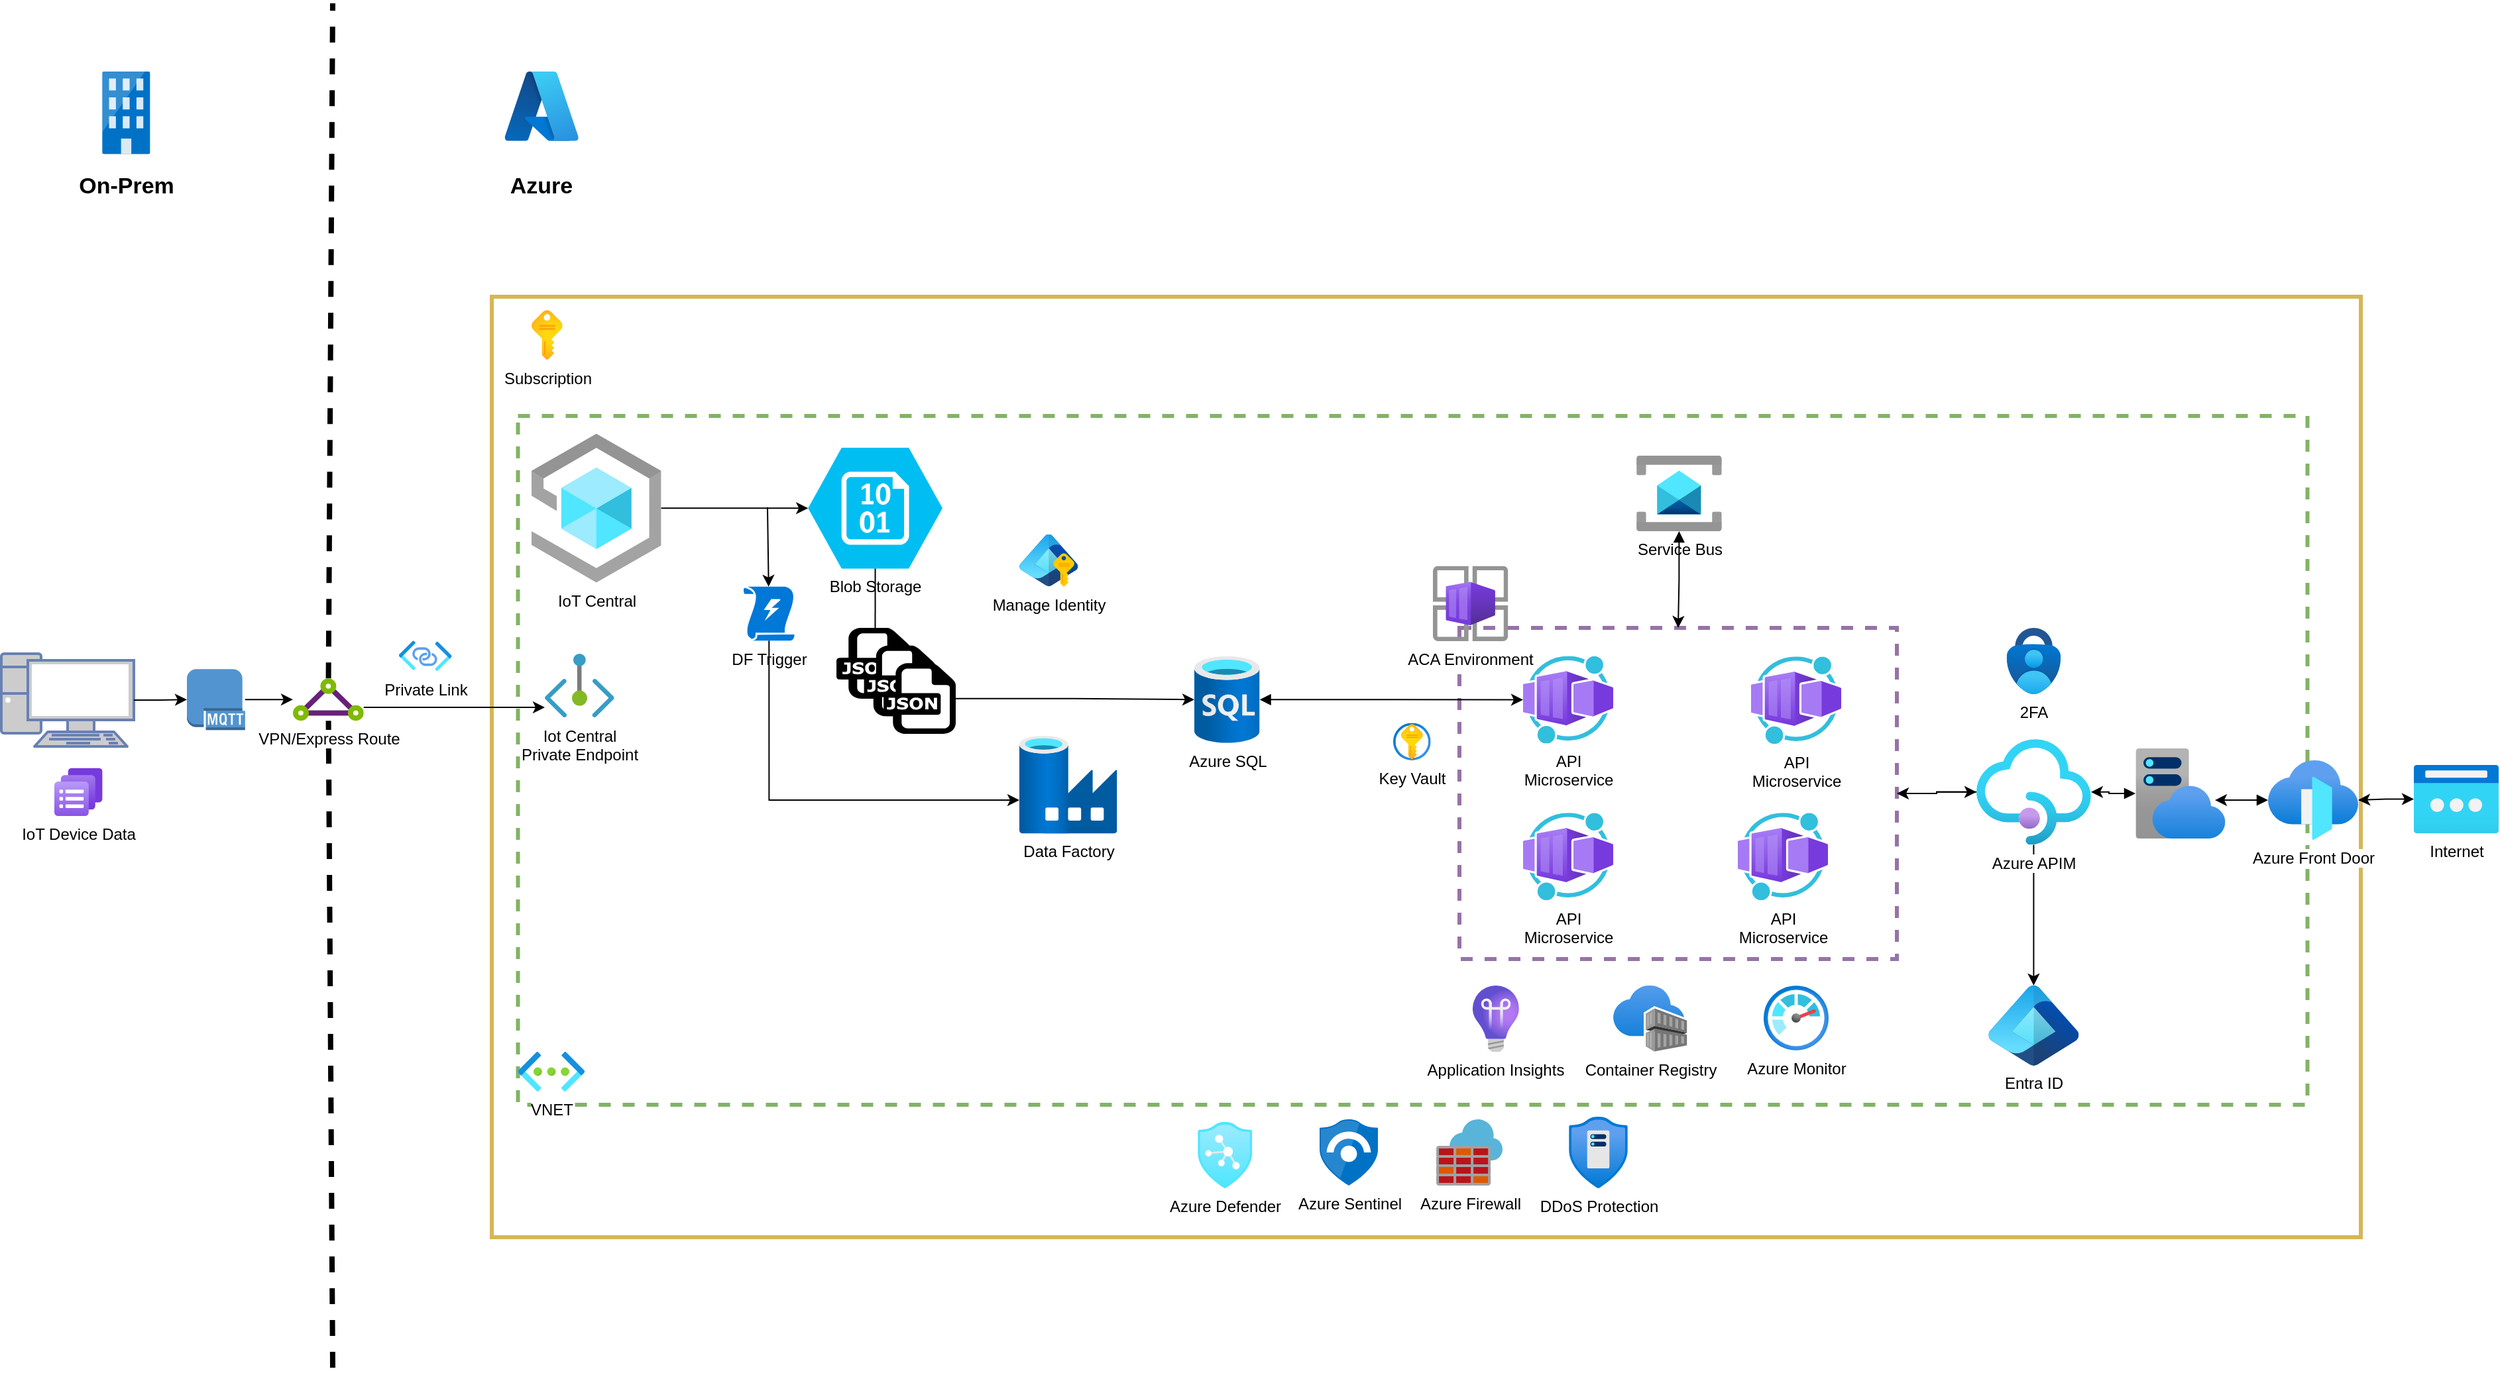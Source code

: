 <mxfile version="26.0.10" pages="2">
  <diagram name="Whole" id="AuyXfq2_moRyz8LbtVFH">
    <mxGraphModel dx="2347" dy="1424" grid="1" gridSize="10" guides="1" tooltips="1" connect="1" arrows="1" fold="1" page="1" pageScale="1" pageWidth="1920" pageHeight="1200" math="0" shadow="0">
      <root>
        <mxCell id="0" />
        <mxCell id="1" parent="0" />
        <mxCell id="g120J7WL0OqZ0HNRY8yo-186" value="" style="whiteSpace=wrap;html=1;fillColor=none;strokeColor=#d6b656;strokeWidth=3;" vertex="1" parent="1">
          <mxGeometry x="390" y="310" width="1410" height="710" as="geometry" />
        </mxCell>
        <mxCell id="g120J7WL0OqZ0HNRY8yo-152" value="" style="whiteSpace=wrap;html=1;fillColor=none;dashed=1;strokeColor=#82b366;strokeWidth=3;" vertex="1" parent="1">
          <mxGeometry x="409.75" y="400" width="1350" height="520" as="geometry" />
        </mxCell>
        <mxCell id="g120J7WL0OqZ0HNRY8yo-98" style="edgeStyle=orthogonalEdgeStyle;rounded=0;orthogonalLoop=1;jettySize=auto;html=1;" edge="1" parent="1" source="g120J7WL0OqZ0HNRY8yo-49" target="g120J7WL0OqZ0HNRY8yo-31">
          <mxGeometry relative="1" as="geometry" />
        </mxCell>
        <mxCell id="g120J7WL0OqZ0HNRY8yo-49" value="" style="whiteSpace=wrap;html=1;fillColor=none;dashed=1;strokeColor=#9673a6;strokeWidth=3;" vertex="1" parent="1">
          <mxGeometry x="1120" y="560" width="330" height="250" as="geometry" />
        </mxCell>
        <mxCell id="g120J7WL0OqZ0HNRY8yo-4" value="" style="image;sketch=0;aspect=fixed;html=1;points=[];align=center;fontSize=12;image=img/lib/mscae/Exchange_On_premises_Access.svg;" vertex="1" parent="1">
          <mxGeometry x="96.09" y="140" width="36.2" height="62.42" as="geometry" />
        </mxCell>
        <mxCell id="g120J7WL0OqZ0HNRY8yo-10" value="VNET" style="image;aspect=fixed;html=1;points=[];align=center;fontSize=12;image=img/lib/azure2/networking/Virtual_Networks.svg;" vertex="1" parent="1">
          <mxGeometry x="409.75" y="880" width="50.25" height="30" as="geometry" />
        </mxCell>
        <mxCell id="g120J7WL0OqZ0HNRY8yo-11" value="" style="image;aspect=fixed;html=1;points=[];align=center;fontSize=12;image=img/lib/azure2/other/Azure_A.svg;" vertex="1" parent="1">
          <mxGeometry x="399.8" y="140" width="55.59" height="52.42" as="geometry" />
        </mxCell>
        <mxCell id="g120J7WL0OqZ0HNRY8yo-14" value="IoT Central" style="image;aspect=fixed;html=1;points=[];align=center;fontSize=12;image=img/lib/azure2/iot/IoT_Central_Applications.svg;" vertex="1" parent="1">
          <mxGeometry x="420" y="413.38" width="97.82" height="112.5" as="geometry" />
        </mxCell>
        <mxCell id="g120J7WL0OqZ0HNRY8yo-15" value="Iot Central&lt;br&gt;Private Endpoint" style="image;aspect=fixed;html=1;points=[];align=center;fontSize=12;image=img/lib/azure2/networking/Private_Endpoint.svg;" vertex="1" parent="1">
          <mxGeometry x="430" y="579.5" width="52.36" height="48" as="geometry" />
        </mxCell>
        <mxCell id="g120J7WL0OqZ0HNRY8yo-16" value="On-Prem" style="text;strokeColor=none;align=center;fillColor=none;html=1;verticalAlign=middle;whiteSpace=wrap;rounded=0;fontStyle=1;fontSize=17;" vertex="1" parent="1">
          <mxGeometry x="76.59" y="212.42" width="75.2" height="30" as="geometry" />
        </mxCell>
        <mxCell id="g120J7WL0OqZ0HNRY8yo-20" value="Azure" style="text;strokeColor=none;align=center;fillColor=none;html=1;verticalAlign=middle;whiteSpace=wrap;rounded=0;fontStyle=1;fontSize=17;" vertex="1" parent="1">
          <mxGeometry x="390" y="212.42" width="75.2" height="30" as="geometry" />
        </mxCell>
        <mxCell id="g120J7WL0OqZ0HNRY8yo-181" style="edgeStyle=orthogonalEdgeStyle;rounded=0;orthogonalLoop=1;jettySize=auto;html=1;" edge="1" parent="1" source="g120J7WL0OqZ0HNRY8yo-21" target="g120J7WL0OqZ0HNRY8yo-15">
          <mxGeometry relative="1" as="geometry">
            <Array as="points">
              <mxPoint x="400" y="620" />
              <mxPoint x="400" y="620" />
            </Array>
          </mxGeometry>
        </mxCell>
        <mxCell id="g120J7WL0OqZ0HNRY8yo-25" value="Blob Storage&lt;div&gt;&lt;br&gt;&lt;/div&gt;" style="verticalLabelPosition=bottom;html=1;verticalAlign=top;align=center;strokeColor=none;fillColor=#00BEF2;shape=mxgraph.azure.storage_blob;" vertex="1" parent="1">
          <mxGeometry x="628.61" y="424.01" width="101.39" height="91.25" as="geometry" />
        </mxCell>
        <mxCell id="g120J7WL0OqZ0HNRY8yo-26" value="Data Factory" style="image;aspect=fixed;html=1;points=[];align=center;fontSize=12;image=img/lib/azure2/databases/Data_Factory.svg;" vertex="1" parent="1">
          <mxGeometry x="788" y="641.51" width="73.75" height="73.75" as="geometry" />
        </mxCell>
        <mxCell id="g120J7WL0OqZ0HNRY8yo-28" value="ACA Environment" style="image;aspect=fixed;html=1;points=[];align=center;fontSize=12;image=img/lib/azure2/other/Container_App_Environments.svg;" vertex="1" parent="1">
          <mxGeometry x="1100" y="513.28" width="56.72" height="56.72" as="geometry" />
        </mxCell>
        <mxCell id="g120J7WL0OqZ0HNRY8yo-91" style="edgeStyle=orthogonalEdgeStyle;rounded=0;orthogonalLoop=1;jettySize=auto;html=1;" edge="1" parent="1" source="g120J7WL0OqZ0HNRY8yo-31" target="g120J7WL0OqZ0HNRY8yo-36">
          <mxGeometry relative="1" as="geometry" />
        </mxCell>
        <mxCell id="g120J7WL0OqZ0HNRY8yo-97" value="" style="edgeStyle=orthogonalEdgeStyle;rounded=0;orthogonalLoop=1;jettySize=auto;html=1;" edge="1" parent="1" source="g120J7WL0OqZ0HNRY8yo-31" target="g120J7WL0OqZ0HNRY8yo-49">
          <mxGeometry relative="1" as="geometry" />
        </mxCell>
        <mxCell id="g120J7WL0OqZ0HNRY8yo-31" value="Azure APIM" style="image;aspect=fixed;html=1;points=[];align=center;fontSize=12;image=img/lib/azure2/app_services/API_Management_Services.svg;" vertex="1" parent="1">
          <mxGeometry x="1510" y="644.0" width="86.4" height="79.75" as="geometry" />
        </mxCell>
        <mxCell id="g120J7WL0OqZ0HNRY8yo-32" value="Azure Front Door" style="image;aspect=fixed;html=1;points=[];align=center;fontSize=12;image=img/lib/azure2/networking/Front_Doors.svg;" vertex="1" parent="1">
          <mxGeometry x="1730" y="660" width="68" height="60" as="geometry" />
        </mxCell>
        <mxCell id="g120J7WL0OqZ0HNRY8yo-140" style="edgeStyle=orthogonalEdgeStyle;rounded=0;orthogonalLoop=1;jettySize=auto;html=1;startArrow=classic;startFill=1;" edge="1" parent="1" source="g120J7WL0OqZ0HNRY8yo-33" target="g120J7WL0OqZ0HNRY8yo-32">
          <mxGeometry relative="1" as="geometry">
            <mxPoint x="1900" y="600" as="targetPoint" />
          </mxGeometry>
        </mxCell>
        <mxCell id="g120J7WL0OqZ0HNRY8yo-33" value="Internet" style="image;aspect=fixed;html=1;points=[];align=center;fontSize=12;image=img/lib/azure2/networking/Public_IP_Addresses_Classic.svg;" vertex="1" parent="1">
          <mxGeometry x="1840" y="663.26" width="64" height="52" as="geometry" />
        </mxCell>
        <mxCell id="g120J7WL0OqZ0HNRY8yo-36" value="Entra ID" style="image;aspect=fixed;html=1;points=[];align=center;fontSize=12;image=img/lib/azure2/other/Entra_Identity.svg;" vertex="1" parent="1">
          <mxGeometry x="1519.2" y="830" width="68" height="60.44" as="geometry" />
        </mxCell>
        <mxCell id="g120J7WL0OqZ0HNRY8yo-37" value="Service Bus" style="image;aspect=fixed;html=1;points=[];align=center;fontSize=12;image=img/lib/azure2/integration/Service_Bus.svg;" vertex="1" parent="1">
          <mxGeometry x="1253.4" y="430" width="64.6" height="57" as="geometry" />
        </mxCell>
        <mxCell id="g120J7WL0OqZ0HNRY8yo-40" value="Azure Firewall" style="image;sketch=0;aspect=fixed;html=1;points=[];align=center;fontSize=12;image=img/lib/mscae/Azure_Firewall.svg;" vertex="1" parent="1">
          <mxGeometry x="1102.52" y="931" width="50" height="50" as="geometry" />
        </mxCell>
        <mxCell id="g120J7WL0OqZ0HNRY8yo-43" value="Container Registry" style="image;aspect=fixed;html=1;points=[];align=center;fontSize=12;image=img/lib/azure2/containers/Container_Registries.svg;" vertex="1" parent="1">
          <mxGeometry x="1236" y="830" width="55.74" height="50" as="geometry" />
        </mxCell>
        <mxCell id="g120J7WL0OqZ0HNRY8yo-47" value="Subscription" style="image;aspect=fixed;html=1;points=[];align=center;fontSize=12;image=img/lib/azure2/general/Subscriptions.svg;" vertex="1" parent="1">
          <mxGeometry x="420" y="320" width="23.38" height="37.73" as="geometry" />
        </mxCell>
        <mxCell id="g120J7WL0OqZ0HNRY8yo-48" value="IoT Device Data" style="image;aspect=fixed;html=1;points=[];align=center;fontSize=12;image=img/lib/azure2/other/Log_Analytics_Query_Pack.svg;" vertex="1" parent="1">
          <mxGeometry x="60" y="665.72" width="36.31" height="36.31" as="geometry" />
        </mxCell>
        <mxCell id="g120J7WL0OqZ0HNRY8yo-54" value="API&lt;div&gt;Microservice&lt;/div&gt;" style="image;aspect=fixed;html=1;points=[];align=center;fontSize=12;image=img/lib/azure2/other/Worker_Container_App.svg;" vertex="1" parent="1">
          <mxGeometry x="1168" y="581.28" width="68" height="66" as="geometry" />
        </mxCell>
        <mxCell id="g120J7WL0OqZ0HNRY8yo-103" value="" style="group" vertex="1" connectable="0" parent="1">
          <mxGeometry x="650" y="560" width="90" height="80" as="geometry" />
        </mxCell>
        <mxCell id="g120J7WL0OqZ0HNRY8yo-100" value="" style="dashed=0;outlineConnect=0;html=1;align=center;labelPosition=center;verticalLabelPosition=bottom;verticalAlign=top;shape=mxgraph.weblogos.json" vertex="1" parent="g120J7WL0OqZ0HNRY8yo-103">
          <mxGeometry width="54.457" height="53.333" as="geometry" />
        </mxCell>
        <mxCell id="g120J7WL0OqZ0HNRY8yo-101" value="" style="dashed=0;outlineConnect=0;html=1;align=center;labelPosition=center;verticalLabelPosition=bottom;verticalAlign=top;shape=mxgraph.weblogos.json" vertex="1" parent="g120J7WL0OqZ0HNRY8yo-103">
          <mxGeometry x="18.781" y="13.333" width="54.457" height="53.333" as="geometry" />
        </mxCell>
        <mxCell id="g120J7WL0OqZ0HNRY8yo-102" value="" style="dashed=0;outlineConnect=0;html=1;align=center;labelPosition=center;verticalLabelPosition=bottom;verticalAlign=top;shape=mxgraph.weblogos.json" vertex="1" parent="g120J7WL0OqZ0HNRY8yo-103">
          <mxGeometry x="33.523" y="26.667" width="54.457" height="53.333" as="geometry" />
        </mxCell>
        <mxCell id="g120J7WL0OqZ0HNRY8yo-113" value="" style="group" vertex="1" connectable="0" parent="g120J7WL0OqZ0HNRY8yo-103">
          <mxGeometry x="2.02" width="87.98" height="80" as="geometry" />
        </mxCell>
        <mxCell id="g120J7WL0OqZ0HNRY8yo-114" value="" style="dashed=0;outlineConnect=0;html=1;align=center;labelPosition=center;verticalLabelPosition=bottom;verticalAlign=top;shape=mxgraph.weblogos.json" vertex="1" parent="g120J7WL0OqZ0HNRY8yo-113">
          <mxGeometry width="54.457" height="53.333" as="geometry" />
        </mxCell>
        <mxCell id="g120J7WL0OqZ0HNRY8yo-115" value="" style="dashed=0;outlineConnect=0;html=1;align=center;labelPosition=center;verticalLabelPosition=bottom;verticalAlign=top;shape=mxgraph.weblogos.json" vertex="1" parent="g120J7WL0OqZ0HNRY8yo-113">
          <mxGeometry x="18.781" y="13.333" width="54.457" height="53.333" as="geometry" />
        </mxCell>
        <mxCell id="g120J7WL0OqZ0HNRY8yo-116" value="" style="dashed=0;outlineConnect=0;html=1;align=center;labelPosition=center;verticalLabelPosition=bottom;verticalAlign=top;shape=mxgraph.weblogos.json" vertex="1" parent="g120J7WL0OqZ0HNRY8yo-113">
          <mxGeometry x="33.523" y="26.667" width="54.457" height="53.333" as="geometry" />
        </mxCell>
        <mxCell id="g120J7WL0OqZ0HNRY8yo-132" style="edgeStyle=orthogonalEdgeStyle;rounded=0;orthogonalLoop=1;jettySize=auto;html=1;exitX=0.5;exitY=1;exitDx=0;exitDy=0;exitPerimeter=0;" edge="1" parent="1" source="g120J7WL0OqZ0HNRY8yo-104" target="g120J7WL0OqZ0HNRY8yo-26">
          <mxGeometry relative="1" as="geometry">
            <Array as="points">
              <mxPoint x="599" y="690" />
            </Array>
          </mxGeometry>
        </mxCell>
        <mxCell id="g120J7WL0OqZ0HNRY8yo-126" value="Application Insights" style="image;aspect=fixed;html=1;points=[];align=center;fontSize=12;image=img/lib/azure2/devops/Application_Insights.svg;" vertex="1" parent="1">
          <mxGeometry x="1130" y="830" width="34.92" height="50" as="geometry" />
        </mxCell>
        <mxCell id="g120J7WL0OqZ0HNRY8yo-160" style="edgeStyle=orthogonalEdgeStyle;rounded=0;orthogonalLoop=1;jettySize=auto;html=1;startArrow=block;startFill=1;" edge="1" parent="1" source="g120J7WL0OqZ0HNRY8yo-58" target="g120J7WL0OqZ0HNRY8yo-54">
          <mxGeometry relative="1" as="geometry" />
        </mxCell>
        <mxCell id="g120J7WL0OqZ0HNRY8yo-58" value="Azure SQL" style="image;aspect=fixed;html=1;points=[];align=center;fontSize=12;image=img/lib/azure2/databases/SQL_Database.svg;" vertex="1" parent="1">
          <mxGeometry x="920" y="581.28" width="49.25" height="65.66" as="geometry" />
        </mxCell>
        <mxCell id="g120J7WL0OqZ0HNRY8yo-128" value="" style="endArrow=none;html=1;rounded=0;" edge="1" parent="1" source="g120J7WL0OqZ0HNRY8yo-25" target="g120J7WL0OqZ0HNRY8yo-114">
          <mxGeometry width="50" height="50" relative="1" as="geometry">
            <mxPoint x="600" y="559.13" as="sourcePoint" />
            <mxPoint x="661.622" y="749.13" as="targetPoint" />
          </mxGeometry>
        </mxCell>
        <mxCell id="g120J7WL0OqZ0HNRY8yo-131" style="edgeStyle=orthogonalEdgeStyle;rounded=0;orthogonalLoop=1;jettySize=auto;html=1;entryX=0;entryY=0.5;entryDx=0;entryDy=0;entryPerimeter=0;" edge="1" parent="1" source="g120J7WL0OqZ0HNRY8yo-14" target="g120J7WL0OqZ0HNRY8yo-25">
          <mxGeometry relative="1" as="geometry" />
        </mxCell>
        <mxCell id="g120J7WL0OqZ0HNRY8yo-134" value="" style="endArrow=classic;html=1;rounded=0;" edge="1" parent="1" target="g120J7WL0OqZ0HNRY8yo-104">
          <mxGeometry width="50" height="50" relative="1" as="geometry">
            <mxPoint x="598" y="468.88" as="sourcePoint" />
            <mxPoint x="598" y="618.88" as="targetPoint" />
          </mxGeometry>
        </mxCell>
        <mxCell id="g120J7WL0OqZ0HNRY8yo-104" value="DF Trigger" style="sketch=0;aspect=fixed;pointerEvents=1;shadow=0;dashed=0;html=1;strokeColor=none;labelPosition=center;verticalLabelPosition=bottom;verticalAlign=top;align=center;shape=mxgraph.mscae.enterprise.triggers;fillColor=#0078D7;" vertex="1" parent="1">
          <mxGeometry x="580" y="528.88" width="38.31" height="40.75" as="geometry" />
        </mxCell>
        <mxCell id="g120J7WL0OqZ0HNRY8yo-76" value="Key Vault" style="image;aspect=fixed;html=1;points=[];align=center;fontSize=12;image=img/lib/azure2/security/Key_Vaults.svg;" vertex="1" parent="1">
          <mxGeometry x="1070" y="631.69" width="28.31" height="28.31" as="geometry" />
        </mxCell>
        <mxCell id="g120J7WL0OqZ0HNRY8yo-153" value="Manage Identity" style="image;aspect=fixed;html=1;points=[];align=center;fontSize=12;image=img/lib/azure2/identity/Entra_Managed_Identities.svg;" vertex="1" parent="1">
          <mxGeometry x="788" y="489.44" width="44.37" height="39.44" as="geometry" />
        </mxCell>
        <mxCell id="g120J7WL0OqZ0HNRY8yo-155" value="API&lt;div&gt;Microservice&lt;/div&gt;" style="image;aspect=fixed;html=1;points=[];align=center;fontSize=12;image=img/lib/azure2/other/Worker_Container_App.svg;" vertex="1" parent="1">
          <mxGeometry x="1168" y="699.6" width="68" height="66" as="geometry" />
        </mxCell>
        <mxCell id="g120J7WL0OqZ0HNRY8yo-159" style="edgeStyle=orthogonalEdgeStyle;rounded=0;orthogonalLoop=1;jettySize=auto;html=1;" edge="1" parent="1" source="g120J7WL0OqZ0HNRY8yo-116" target="g120J7WL0OqZ0HNRY8yo-58">
          <mxGeometry relative="1" as="geometry" />
        </mxCell>
        <mxCell id="g120J7WL0OqZ0HNRY8yo-163" value="API&lt;div&gt;Microservice&lt;/div&gt;" style="image;aspect=fixed;html=1;points=[];align=center;fontSize=12;image=img/lib/azure2/other/Worker_Container_App.svg;" vertex="1" parent="1">
          <mxGeometry x="1330" y="699.6" width="68" height="66" as="geometry" />
        </mxCell>
        <mxCell id="g120J7WL0OqZ0HNRY8yo-164" value="API&lt;div&gt;Microservice&lt;/div&gt;" style="image;aspect=fixed;html=1;points=[];align=center;fontSize=12;image=img/lib/azure2/other/Worker_Container_App.svg;" vertex="1" parent="1">
          <mxGeometry x="1340" y="581.62" width="68" height="66" as="geometry" />
        </mxCell>
        <mxCell id="g120J7WL0OqZ0HNRY8yo-165" value="DDoS Protection" style="image;aspect=fixed;html=1;points=[];align=center;fontSize=12;image=img/lib/azure2/networking/DDoS_Protection_Plans.svg;" vertex="1" parent="1">
          <mxGeometry x="1202.52" y="929" width="44.47" height="54" as="geometry" />
        </mxCell>
        <mxCell id="g120J7WL0OqZ0HNRY8yo-170" style="edgeStyle=orthogonalEdgeStyle;rounded=0;orthogonalLoop=1;jettySize=auto;html=1;startArrow=block;startFill=1;" edge="1" parent="1" source="g120J7WL0OqZ0HNRY8yo-168" target="g120J7WL0OqZ0HNRY8yo-31">
          <mxGeometry relative="1" as="geometry" />
        </mxCell>
        <mxCell id="g120J7WL0OqZ0HNRY8yo-168" value="" style="image;aspect=fixed;html=1;points=[];align=center;fontSize=12;image=img/lib/azure2/app_services/App_Service_Plans.svg;" vertex="1" parent="1">
          <mxGeometry x="1630" y="651" width="68" height="68" as="geometry" />
        </mxCell>
        <mxCell id="g120J7WL0OqZ0HNRY8yo-169" style="edgeStyle=orthogonalEdgeStyle;rounded=0;orthogonalLoop=1;jettySize=auto;html=1;entryX=0.882;entryY=0.574;entryDx=0;entryDy=0;entryPerimeter=0;startArrow=block;startFill=1;" edge="1" parent="1" source="g120J7WL0OqZ0HNRY8yo-32" target="g120J7WL0OqZ0HNRY8yo-168">
          <mxGeometry relative="1" as="geometry" />
        </mxCell>
        <mxCell id="g120J7WL0OqZ0HNRY8yo-185" value="Private Link&lt;div&gt;&lt;br&gt;&lt;/div&gt;" style="image;aspect=fixed;html=1;points=[];align=center;fontSize=12;image=img/lib/azure2/networking/Private_Link_Service.svg;labelBackgroundColor=none;" vertex="1" parent="1">
          <mxGeometry x="320" y="569.63" width="39.68" height="23" as="geometry" />
        </mxCell>
        <mxCell id="g120J7WL0OqZ0HNRY8yo-188" style="edgeStyle=orthogonalEdgeStyle;rounded=0;orthogonalLoop=1;jettySize=auto;html=1;entryX=0.5;entryY=0;entryDx=0;entryDy=0;startArrow=block;startFill=1;" edge="1" parent="1" source="g120J7WL0OqZ0HNRY8yo-37" target="g120J7WL0OqZ0HNRY8yo-49">
          <mxGeometry relative="1" as="geometry" />
        </mxCell>
        <mxCell id="g120J7WL0OqZ0HNRY8yo-191" value="" style="endArrow=none;html=1;rounded=0;dashed=1;strokeWidth=4;" edge="1" parent="1" source="g120J7WL0OqZ0HNRY8yo-21">
          <mxGeometry width="50" height="50" relative="1" as="geometry">
            <mxPoint x="270" y="1118.5" as="sourcePoint" />
            <mxPoint x="270" y="88.5" as="targetPoint" />
          </mxGeometry>
        </mxCell>
        <mxCell id="g120J7WL0OqZ0HNRY8yo-194" value="Azure Defender" style="image;aspect=fixed;html=1;points=[];align=center;fontSize=12;image=img/lib/azure2/security/Azure_Defender.svg;" vertex="1" parent="1">
          <mxGeometry x="922.52" y="933" width="41.18" height="50" as="geometry" />
        </mxCell>
        <mxCell id="g120J7WL0OqZ0HNRY8yo-195" value="2FA" style="image;aspect=fixed;html=1;points=[];align=center;fontSize=12;image=img/lib/azure2/security/Multifactor_Authentication.svg;" vertex="1" parent="1">
          <mxGeometry x="1532.83" y="560" width="40.74" height="50" as="geometry" />
        </mxCell>
        <mxCell id="g120J7WL0OqZ0HNRY8yo-196" value="Azure Sentinel" style="image;sketch=0;aspect=fixed;html=1;points=[];align=center;fontSize=12;image=img/lib/mscae/Azure_Sentinel.svg;" vertex="1" parent="1">
          <mxGeometry x="1014.52" y="931" width="44" height="50" as="geometry" />
        </mxCell>
        <mxCell id="g120J7WL0OqZ0HNRY8yo-197" value="Azure Monitor" style="image;aspect=fixed;html=1;points=[];align=center;fontSize=12;image=img/lib/azure2/management_governance/Monitor.svg;" vertex="1" parent="1">
          <mxGeometry x="1349.5" y="830" width="49" height="49" as="geometry" />
        </mxCell>
        <mxCell id="g120J7WL0OqZ0HNRY8yo-207" style="edgeStyle=orthogonalEdgeStyle;rounded=0;orthogonalLoop=1;jettySize=auto;html=1;" edge="1" parent="1" source="g120J7WL0OqZ0HNRY8yo-198" target="g120J7WL0OqZ0HNRY8yo-21">
          <mxGeometry relative="1" as="geometry" />
        </mxCell>
        <mxCell id="g120J7WL0OqZ0HNRY8yo-198" value="" style="outlineConnect=0;dashed=0;verticalLabelPosition=bottom;verticalAlign=top;align=center;html=1;shape=mxgraph.aws3.mqtt_protocol;fillColor=#5294CF;gradientColor=none;" vertex="1" parent="1">
          <mxGeometry x="160" y="591.11" width="43.91" height="46" as="geometry" />
        </mxCell>
        <mxCell id="g120J7WL0OqZ0HNRY8yo-199" value="" style="fontColor=#0066CC;verticalAlign=top;verticalLabelPosition=bottom;labelPosition=center;align=center;html=1;outlineConnect=0;fillColor=#CCCCCC;strokeColor=#6881B3;gradientColor=none;gradientDirection=north;strokeWidth=2;shape=mxgraph.networks.pc;" vertex="1" parent="1">
          <mxGeometry x="20" y="579.5" width="100" height="70" as="geometry" />
        </mxCell>
        <mxCell id="g120J7WL0OqZ0HNRY8yo-200" value="" style="endArrow=none;html=1;rounded=0;dashed=1;strokeWidth=4;" edge="1" parent="1" target="g120J7WL0OqZ0HNRY8yo-21">
          <mxGeometry width="50" height="50" relative="1" as="geometry">
            <mxPoint x="270" y="1118.5" as="sourcePoint" />
            <mxPoint x="270" y="88.5" as="targetPoint" />
          </mxGeometry>
        </mxCell>
        <mxCell id="g120J7WL0OqZ0HNRY8yo-21" value="VPN/Express Route" style="image;sketch=0;aspect=fixed;html=1;points=[];align=center;fontSize=12;image=img/lib/mscae/Express_Route.svg;" vertex="1" parent="1">
          <mxGeometry x="240" y="598.1" width="53.38" height="32.03" as="geometry" />
        </mxCell>
        <mxCell id="g120J7WL0OqZ0HNRY8yo-205" style="edgeStyle=orthogonalEdgeStyle;rounded=0;orthogonalLoop=1;jettySize=auto;html=1;entryX=0;entryY=0.5;entryDx=0;entryDy=0;entryPerimeter=0;" edge="1" parent="1" source="g120J7WL0OqZ0HNRY8yo-199" target="g120J7WL0OqZ0HNRY8yo-198">
          <mxGeometry relative="1" as="geometry" />
        </mxCell>
      </root>
    </mxGraphModel>
  </diagram>
  <diagram id="qaZ4EONjO_TQS1zwF8Ff" name="DataFlow">
    <mxGraphModel dx="1291" dy="783" grid="1" gridSize="10" guides="1" tooltips="1" connect="1" arrows="1" fold="1" page="1" pageScale="1" pageWidth="1920" pageHeight="1200" math="0" shadow="0">
      <root>
        <mxCell id="0" />
        <mxCell id="1" parent="0" />
      </root>
    </mxGraphModel>
  </diagram>
</mxfile>
